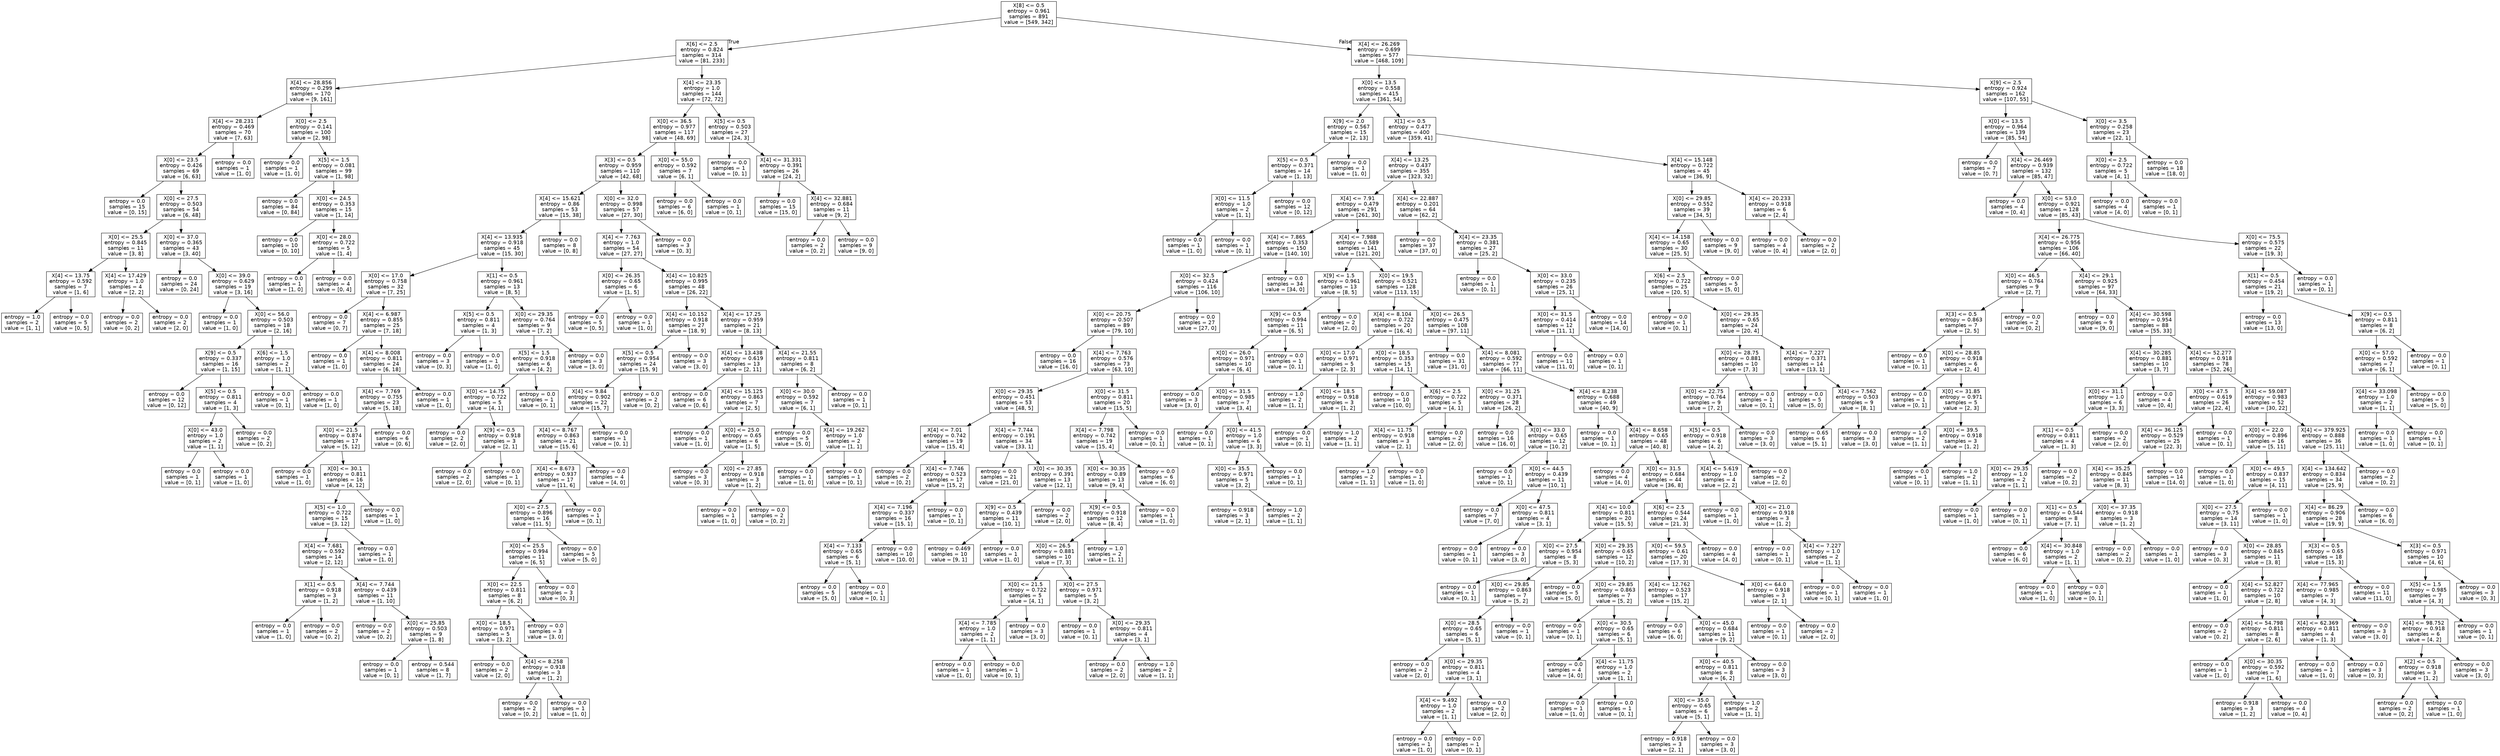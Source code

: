 digraph Tree {
node [shape=box, fontname="helvetica"] ;
edge [fontname="helvetica"] ;
0 [label="X[8] <= 0.5\nentropy = 0.961\nsamples = 891\nvalue = [549, 342]"] ;
1 [label="X[6] <= 2.5\nentropy = 0.824\nsamples = 314\nvalue = [81, 233]"] ;
0 -> 1 [labeldistance=2.5, labelangle=45, headlabel="True"] ;
2 [label="X[4] <= 28.856\nentropy = 0.299\nsamples = 170\nvalue = [9, 161]"] ;
1 -> 2 ;
3 [label="X[4] <= 28.231\nentropy = 0.469\nsamples = 70\nvalue = [7, 63]"] ;
2 -> 3 ;
4 [label="X[0] <= 23.5\nentropy = 0.426\nsamples = 69\nvalue = [6, 63]"] ;
3 -> 4 ;
5 [label="entropy = 0.0\nsamples = 15\nvalue = [0, 15]"] ;
4 -> 5 ;
6 [label="X[0] <= 27.5\nentropy = 0.503\nsamples = 54\nvalue = [6, 48]"] ;
4 -> 6 ;
7 [label="X[0] <= 25.5\nentropy = 0.845\nsamples = 11\nvalue = [3, 8]"] ;
6 -> 7 ;
8 [label="X[4] <= 13.75\nentropy = 0.592\nsamples = 7\nvalue = [1, 6]"] ;
7 -> 8 ;
9 [label="entropy = 1.0\nsamples = 2\nvalue = [1, 1]"] ;
8 -> 9 ;
10 [label="entropy = 0.0\nsamples = 5\nvalue = [0, 5]"] ;
8 -> 10 ;
11 [label="X[4] <= 17.429\nentropy = 1.0\nsamples = 4\nvalue = [2, 2]"] ;
7 -> 11 ;
12 [label="entropy = 0.0\nsamples = 2\nvalue = [0, 2]"] ;
11 -> 12 ;
13 [label="entropy = 0.0\nsamples = 2\nvalue = [2, 0]"] ;
11 -> 13 ;
14 [label="X[0] <= 37.0\nentropy = 0.365\nsamples = 43\nvalue = [3, 40]"] ;
6 -> 14 ;
15 [label="entropy = 0.0\nsamples = 24\nvalue = [0, 24]"] ;
14 -> 15 ;
16 [label="X[0] <= 39.0\nentropy = 0.629\nsamples = 19\nvalue = [3, 16]"] ;
14 -> 16 ;
17 [label="entropy = 0.0\nsamples = 1\nvalue = [1, 0]"] ;
16 -> 17 ;
18 [label="X[0] <= 56.0\nentropy = 0.503\nsamples = 18\nvalue = [2, 16]"] ;
16 -> 18 ;
19 [label="X[9] <= 0.5\nentropy = 0.337\nsamples = 16\nvalue = [1, 15]"] ;
18 -> 19 ;
20 [label="entropy = 0.0\nsamples = 12\nvalue = [0, 12]"] ;
19 -> 20 ;
21 [label="X[5] <= 0.5\nentropy = 0.811\nsamples = 4\nvalue = [1, 3]"] ;
19 -> 21 ;
22 [label="X[0] <= 43.0\nentropy = 1.0\nsamples = 2\nvalue = [1, 1]"] ;
21 -> 22 ;
23 [label="entropy = 0.0\nsamples = 1\nvalue = [0, 1]"] ;
22 -> 23 ;
24 [label="entropy = 0.0\nsamples = 1\nvalue = [1, 0]"] ;
22 -> 24 ;
25 [label="entropy = 0.0\nsamples = 2\nvalue = [0, 2]"] ;
21 -> 25 ;
26 [label="X[6] <= 1.5\nentropy = 1.0\nsamples = 2\nvalue = [1, 1]"] ;
18 -> 26 ;
27 [label="entropy = 0.0\nsamples = 1\nvalue = [0, 1]"] ;
26 -> 27 ;
28 [label="entropy = 0.0\nsamples = 1\nvalue = [1, 0]"] ;
26 -> 28 ;
29 [label="entropy = 0.0\nsamples = 1\nvalue = [1, 0]"] ;
3 -> 29 ;
30 [label="X[0] <= 2.5\nentropy = 0.141\nsamples = 100\nvalue = [2, 98]"] ;
2 -> 30 ;
31 [label="entropy = 0.0\nsamples = 1\nvalue = [1, 0]"] ;
30 -> 31 ;
32 [label="X[5] <= 1.5\nentropy = 0.081\nsamples = 99\nvalue = [1, 98]"] ;
30 -> 32 ;
33 [label="entropy = 0.0\nsamples = 84\nvalue = [0, 84]"] ;
32 -> 33 ;
34 [label="X[0] <= 24.5\nentropy = 0.353\nsamples = 15\nvalue = [1, 14]"] ;
32 -> 34 ;
35 [label="entropy = 0.0\nsamples = 10\nvalue = [0, 10]"] ;
34 -> 35 ;
36 [label="X[0] <= 28.0\nentropy = 0.722\nsamples = 5\nvalue = [1, 4]"] ;
34 -> 36 ;
37 [label="entropy = 0.0\nsamples = 1\nvalue = [1, 0]"] ;
36 -> 37 ;
38 [label="entropy = 0.0\nsamples = 4\nvalue = [0, 4]"] ;
36 -> 38 ;
39 [label="X[4] <= 23.35\nentropy = 1.0\nsamples = 144\nvalue = [72, 72]"] ;
1 -> 39 ;
40 [label="X[0] <= 36.5\nentropy = 0.977\nsamples = 117\nvalue = [48, 69]"] ;
39 -> 40 ;
41 [label="X[3] <= 0.5\nentropy = 0.959\nsamples = 110\nvalue = [42, 68]"] ;
40 -> 41 ;
42 [label="X[4] <= 15.621\nentropy = 0.86\nsamples = 53\nvalue = [15, 38]"] ;
41 -> 42 ;
43 [label="X[4] <= 13.935\nentropy = 0.918\nsamples = 45\nvalue = [15, 30]"] ;
42 -> 43 ;
44 [label="X[0] <= 17.0\nentropy = 0.758\nsamples = 32\nvalue = [7, 25]"] ;
43 -> 44 ;
45 [label="entropy = 0.0\nsamples = 7\nvalue = [0, 7]"] ;
44 -> 45 ;
46 [label="X[4] <= 6.987\nentropy = 0.855\nsamples = 25\nvalue = [7, 18]"] ;
44 -> 46 ;
47 [label="entropy = 0.0\nsamples = 1\nvalue = [1, 0]"] ;
46 -> 47 ;
48 [label="X[4] <= 8.008\nentropy = 0.811\nsamples = 24\nvalue = [6, 18]"] ;
46 -> 48 ;
49 [label="X[4] <= 7.769\nentropy = 0.755\nsamples = 23\nvalue = [5, 18]"] ;
48 -> 49 ;
50 [label="X[0] <= 21.5\nentropy = 0.874\nsamples = 17\nvalue = [5, 12]"] ;
49 -> 50 ;
51 [label="entropy = 0.0\nsamples = 1\nvalue = [1, 0]"] ;
50 -> 51 ;
52 [label="X[0] <= 30.1\nentropy = 0.811\nsamples = 16\nvalue = [4, 12]"] ;
50 -> 52 ;
53 [label="X[5] <= 1.0\nentropy = 0.722\nsamples = 15\nvalue = [3, 12]"] ;
52 -> 53 ;
54 [label="X[4] <= 7.681\nentropy = 0.592\nsamples = 14\nvalue = [2, 12]"] ;
53 -> 54 ;
55 [label="X[1] <= 0.5\nentropy = 0.918\nsamples = 3\nvalue = [1, 2]"] ;
54 -> 55 ;
56 [label="entropy = 0.0\nsamples = 1\nvalue = [1, 0]"] ;
55 -> 56 ;
57 [label="entropy = 0.0\nsamples = 2\nvalue = [0, 2]"] ;
55 -> 57 ;
58 [label="X[4] <= 7.744\nentropy = 0.439\nsamples = 11\nvalue = [1, 10]"] ;
54 -> 58 ;
59 [label="entropy = 0.0\nsamples = 2\nvalue = [0, 2]"] ;
58 -> 59 ;
60 [label="X[0] <= 25.85\nentropy = 0.503\nsamples = 9\nvalue = [1, 8]"] ;
58 -> 60 ;
61 [label="entropy = 0.0\nsamples = 1\nvalue = [0, 1]"] ;
60 -> 61 ;
62 [label="entropy = 0.544\nsamples = 8\nvalue = [1, 7]"] ;
60 -> 62 ;
63 [label="entropy = 0.0\nsamples = 1\nvalue = [1, 0]"] ;
53 -> 63 ;
64 [label="entropy = 0.0\nsamples = 1\nvalue = [1, 0]"] ;
52 -> 64 ;
65 [label="entropy = 0.0\nsamples = 6\nvalue = [0, 6]"] ;
49 -> 65 ;
66 [label="entropy = 0.0\nsamples = 1\nvalue = [1, 0]"] ;
48 -> 66 ;
67 [label="X[1] <= 0.5\nentropy = 0.961\nsamples = 13\nvalue = [8, 5]"] ;
43 -> 67 ;
68 [label="X[5] <= 0.5\nentropy = 0.811\nsamples = 4\nvalue = [1, 3]"] ;
67 -> 68 ;
69 [label="entropy = 0.0\nsamples = 3\nvalue = [0, 3]"] ;
68 -> 69 ;
70 [label="entropy = 0.0\nsamples = 1\nvalue = [1, 0]"] ;
68 -> 70 ;
71 [label="X[0] <= 29.35\nentropy = 0.764\nsamples = 9\nvalue = [7, 2]"] ;
67 -> 71 ;
72 [label="X[5] <= 1.5\nentropy = 0.918\nsamples = 6\nvalue = [4, 2]"] ;
71 -> 72 ;
73 [label="X[0] <= 14.75\nentropy = 0.722\nsamples = 5\nvalue = [4, 1]"] ;
72 -> 73 ;
74 [label="entropy = 0.0\nsamples = 2\nvalue = [2, 0]"] ;
73 -> 74 ;
75 [label="X[9] <= 0.5\nentropy = 0.918\nsamples = 3\nvalue = [2, 1]"] ;
73 -> 75 ;
76 [label="entropy = 0.0\nsamples = 2\nvalue = [2, 0]"] ;
75 -> 76 ;
77 [label="entropy = 0.0\nsamples = 1\nvalue = [0, 1]"] ;
75 -> 77 ;
78 [label="entropy = 0.0\nsamples = 1\nvalue = [0, 1]"] ;
72 -> 78 ;
79 [label="entropy = 0.0\nsamples = 3\nvalue = [3, 0]"] ;
71 -> 79 ;
80 [label="entropy = 0.0\nsamples = 8\nvalue = [0, 8]"] ;
42 -> 80 ;
81 [label="X[0] <= 32.0\nentropy = 0.998\nsamples = 57\nvalue = [27, 30]"] ;
41 -> 81 ;
82 [label="X[4] <= 7.763\nentropy = 1.0\nsamples = 54\nvalue = [27, 27]"] ;
81 -> 82 ;
83 [label="X[0] <= 26.35\nentropy = 0.65\nsamples = 6\nvalue = [1, 5]"] ;
82 -> 83 ;
84 [label="entropy = 0.0\nsamples = 5\nvalue = [0, 5]"] ;
83 -> 84 ;
85 [label="entropy = 0.0\nsamples = 1\nvalue = [1, 0]"] ;
83 -> 85 ;
86 [label="X[4] <= 10.825\nentropy = 0.995\nsamples = 48\nvalue = [26, 22]"] ;
82 -> 86 ;
87 [label="X[4] <= 10.152\nentropy = 0.918\nsamples = 27\nvalue = [18, 9]"] ;
86 -> 87 ;
88 [label="X[5] <= 0.5\nentropy = 0.954\nsamples = 24\nvalue = [15, 9]"] ;
87 -> 88 ;
89 [label="X[4] <= 9.84\nentropy = 0.902\nsamples = 22\nvalue = [15, 7]"] ;
88 -> 89 ;
90 [label="X[4] <= 8.767\nentropy = 0.863\nsamples = 21\nvalue = [15, 6]"] ;
89 -> 90 ;
91 [label="X[4] <= 8.673\nentropy = 0.937\nsamples = 17\nvalue = [11, 6]"] ;
90 -> 91 ;
92 [label="X[0] <= 27.5\nentropy = 0.896\nsamples = 16\nvalue = [11, 5]"] ;
91 -> 92 ;
93 [label="X[0] <= 25.5\nentropy = 0.994\nsamples = 11\nvalue = [6, 5]"] ;
92 -> 93 ;
94 [label="X[0] <= 22.5\nentropy = 0.811\nsamples = 8\nvalue = [6, 2]"] ;
93 -> 94 ;
95 [label="X[0] <= 18.5\nentropy = 0.971\nsamples = 5\nvalue = [3, 2]"] ;
94 -> 95 ;
96 [label="entropy = 0.0\nsamples = 2\nvalue = [2, 0]"] ;
95 -> 96 ;
97 [label="X[4] <= 8.258\nentropy = 0.918\nsamples = 3\nvalue = [1, 2]"] ;
95 -> 97 ;
98 [label="entropy = 0.0\nsamples = 2\nvalue = [0, 2]"] ;
97 -> 98 ;
99 [label="entropy = 0.0\nsamples = 1\nvalue = [1, 0]"] ;
97 -> 99 ;
100 [label="entropy = 0.0\nsamples = 3\nvalue = [3, 0]"] ;
94 -> 100 ;
101 [label="entropy = 0.0\nsamples = 3\nvalue = [0, 3]"] ;
93 -> 101 ;
102 [label="entropy = 0.0\nsamples = 5\nvalue = [5, 0]"] ;
92 -> 102 ;
103 [label="entropy = 0.0\nsamples = 1\nvalue = [0, 1]"] ;
91 -> 103 ;
104 [label="entropy = 0.0\nsamples = 4\nvalue = [4, 0]"] ;
90 -> 104 ;
105 [label="entropy = 0.0\nsamples = 1\nvalue = [0, 1]"] ;
89 -> 105 ;
106 [label="entropy = 0.0\nsamples = 2\nvalue = [0, 2]"] ;
88 -> 106 ;
107 [label="entropy = 0.0\nsamples = 3\nvalue = [3, 0]"] ;
87 -> 107 ;
108 [label="X[4] <= 17.25\nentropy = 0.959\nsamples = 21\nvalue = [8, 13]"] ;
86 -> 108 ;
109 [label="X[4] <= 13.438\nentropy = 0.619\nsamples = 13\nvalue = [2, 11]"] ;
108 -> 109 ;
110 [label="entropy = 0.0\nsamples = 6\nvalue = [0, 6]"] ;
109 -> 110 ;
111 [label="X[4] <= 15.125\nentropy = 0.863\nsamples = 7\nvalue = [2, 5]"] ;
109 -> 111 ;
112 [label="entropy = 0.0\nsamples = 1\nvalue = [1, 0]"] ;
111 -> 112 ;
113 [label="X[0] <= 25.0\nentropy = 0.65\nsamples = 6\nvalue = [1, 5]"] ;
111 -> 113 ;
114 [label="entropy = 0.0\nsamples = 3\nvalue = [0, 3]"] ;
113 -> 114 ;
115 [label="X[0] <= 27.85\nentropy = 0.918\nsamples = 3\nvalue = [1, 2]"] ;
113 -> 115 ;
116 [label="entropy = 0.0\nsamples = 1\nvalue = [1, 0]"] ;
115 -> 116 ;
117 [label="entropy = 0.0\nsamples = 2\nvalue = [0, 2]"] ;
115 -> 117 ;
118 [label="X[4] <= 21.55\nentropy = 0.811\nsamples = 8\nvalue = [6, 2]"] ;
108 -> 118 ;
119 [label="X[0] <= 30.0\nentropy = 0.592\nsamples = 7\nvalue = [6, 1]"] ;
118 -> 119 ;
120 [label="entropy = 0.0\nsamples = 5\nvalue = [5, 0]"] ;
119 -> 120 ;
121 [label="X[4] <= 19.262\nentropy = 1.0\nsamples = 2\nvalue = [1, 1]"] ;
119 -> 121 ;
122 [label="entropy = 0.0\nsamples = 1\nvalue = [1, 0]"] ;
121 -> 122 ;
123 [label="entropy = 0.0\nsamples = 1\nvalue = [0, 1]"] ;
121 -> 123 ;
124 [label="entropy = 0.0\nsamples = 1\nvalue = [0, 1]"] ;
118 -> 124 ;
125 [label="entropy = 0.0\nsamples = 3\nvalue = [0, 3]"] ;
81 -> 125 ;
126 [label="X[0] <= 55.0\nentropy = 0.592\nsamples = 7\nvalue = [6, 1]"] ;
40 -> 126 ;
127 [label="entropy = 0.0\nsamples = 6\nvalue = [6, 0]"] ;
126 -> 127 ;
128 [label="entropy = 0.0\nsamples = 1\nvalue = [0, 1]"] ;
126 -> 128 ;
129 [label="X[5] <= 0.5\nentropy = 0.503\nsamples = 27\nvalue = [24, 3]"] ;
39 -> 129 ;
130 [label="entropy = 0.0\nsamples = 1\nvalue = [0, 1]"] ;
129 -> 130 ;
131 [label="X[4] <= 31.331\nentropy = 0.391\nsamples = 26\nvalue = [24, 2]"] ;
129 -> 131 ;
132 [label="entropy = 0.0\nsamples = 15\nvalue = [15, 0]"] ;
131 -> 132 ;
133 [label="X[4] <= 32.881\nentropy = 0.684\nsamples = 11\nvalue = [9, 2]"] ;
131 -> 133 ;
134 [label="entropy = 0.0\nsamples = 2\nvalue = [0, 2]"] ;
133 -> 134 ;
135 [label="entropy = 0.0\nsamples = 9\nvalue = [9, 0]"] ;
133 -> 135 ;
136 [label="X[4] <= 26.269\nentropy = 0.699\nsamples = 577\nvalue = [468, 109]"] ;
0 -> 136 [labeldistance=2.5, labelangle=-45, headlabel="False"] ;
137 [label="X[0] <= 13.5\nentropy = 0.558\nsamples = 415\nvalue = [361, 54]"] ;
136 -> 137 ;
138 [label="X[9] <= 2.0\nentropy = 0.567\nsamples = 15\nvalue = [2, 13]"] ;
137 -> 138 ;
139 [label="X[5] <= 0.5\nentropy = 0.371\nsamples = 14\nvalue = [1, 13]"] ;
138 -> 139 ;
140 [label="X[0] <= 11.5\nentropy = 1.0\nsamples = 2\nvalue = [1, 1]"] ;
139 -> 140 ;
141 [label="entropy = 0.0\nsamples = 1\nvalue = [1, 0]"] ;
140 -> 141 ;
142 [label="entropy = 0.0\nsamples = 1\nvalue = [0, 1]"] ;
140 -> 142 ;
143 [label="entropy = 0.0\nsamples = 12\nvalue = [0, 12]"] ;
139 -> 143 ;
144 [label="entropy = 0.0\nsamples = 1\nvalue = [1, 0]"] ;
138 -> 144 ;
145 [label="X[1] <= 0.5\nentropy = 0.477\nsamples = 400\nvalue = [359, 41]"] ;
137 -> 145 ;
146 [label="X[4] <= 13.25\nentropy = 0.437\nsamples = 355\nvalue = [323, 32]"] ;
145 -> 146 ;
147 [label="X[4] <= 7.91\nentropy = 0.479\nsamples = 291\nvalue = [261, 30]"] ;
146 -> 147 ;
148 [label="X[4] <= 7.865\nentropy = 0.353\nsamples = 150\nvalue = [140, 10]"] ;
147 -> 148 ;
149 [label="X[0] <= 32.5\nentropy = 0.424\nsamples = 116\nvalue = [106, 10]"] ;
148 -> 149 ;
150 [label="X[0] <= 20.75\nentropy = 0.507\nsamples = 89\nvalue = [79, 10]"] ;
149 -> 150 ;
151 [label="entropy = 0.0\nsamples = 16\nvalue = [16, 0]"] ;
150 -> 151 ;
152 [label="X[4] <= 7.763\nentropy = 0.576\nsamples = 73\nvalue = [63, 10]"] ;
150 -> 152 ;
153 [label="X[0] <= 29.35\nentropy = 0.451\nsamples = 53\nvalue = [48, 5]"] ;
152 -> 153 ;
154 [label="X[4] <= 7.01\nentropy = 0.742\nsamples = 19\nvalue = [15, 4]"] ;
153 -> 154 ;
155 [label="entropy = 0.0\nsamples = 2\nvalue = [0, 2]"] ;
154 -> 155 ;
156 [label="X[4] <= 7.746\nentropy = 0.523\nsamples = 17\nvalue = [15, 2]"] ;
154 -> 156 ;
157 [label="X[4] <= 7.196\nentropy = 0.337\nsamples = 16\nvalue = [15, 1]"] ;
156 -> 157 ;
158 [label="X[4] <= 7.133\nentropy = 0.65\nsamples = 6\nvalue = [5, 1]"] ;
157 -> 158 ;
159 [label="entropy = 0.0\nsamples = 5\nvalue = [5, 0]"] ;
158 -> 159 ;
160 [label="entropy = 0.0\nsamples = 1\nvalue = [0, 1]"] ;
158 -> 160 ;
161 [label="entropy = 0.0\nsamples = 10\nvalue = [10, 0]"] ;
157 -> 161 ;
162 [label="entropy = 0.0\nsamples = 1\nvalue = [0, 1]"] ;
156 -> 162 ;
163 [label="X[4] <= 7.744\nentropy = 0.191\nsamples = 34\nvalue = [33, 1]"] ;
153 -> 163 ;
164 [label="entropy = 0.0\nsamples = 21\nvalue = [21, 0]"] ;
163 -> 164 ;
165 [label="X[0] <= 30.35\nentropy = 0.391\nsamples = 13\nvalue = [12, 1]"] ;
163 -> 165 ;
166 [label="X[9] <= 0.5\nentropy = 0.439\nsamples = 11\nvalue = [10, 1]"] ;
165 -> 166 ;
167 [label="entropy = 0.469\nsamples = 10\nvalue = [9, 1]"] ;
166 -> 167 ;
168 [label="entropy = 0.0\nsamples = 1\nvalue = [1, 0]"] ;
166 -> 168 ;
169 [label="entropy = 0.0\nsamples = 2\nvalue = [2, 0]"] ;
165 -> 169 ;
170 [label="X[0] <= 31.5\nentropy = 0.811\nsamples = 20\nvalue = [15, 5]"] ;
152 -> 170 ;
171 [label="X[4] <= 7.798\nentropy = 0.742\nsamples = 19\nvalue = [15, 4]"] ;
170 -> 171 ;
172 [label="X[0] <= 30.35\nentropy = 0.89\nsamples = 13\nvalue = [9, 4]"] ;
171 -> 172 ;
173 [label="X[9] <= 0.5\nentropy = 0.918\nsamples = 12\nvalue = [8, 4]"] ;
172 -> 173 ;
174 [label="X[0] <= 26.5\nentropy = 0.881\nsamples = 10\nvalue = [7, 3]"] ;
173 -> 174 ;
175 [label="X[0] <= 21.5\nentropy = 0.722\nsamples = 5\nvalue = [4, 1]"] ;
174 -> 175 ;
176 [label="X[4] <= 7.785\nentropy = 1.0\nsamples = 2\nvalue = [1, 1]"] ;
175 -> 176 ;
177 [label="entropy = 0.0\nsamples = 1\nvalue = [1, 0]"] ;
176 -> 177 ;
178 [label="entropy = 0.0\nsamples = 1\nvalue = [0, 1]"] ;
176 -> 178 ;
179 [label="entropy = 0.0\nsamples = 3\nvalue = [3, 0]"] ;
175 -> 179 ;
180 [label="X[0] <= 27.5\nentropy = 0.971\nsamples = 5\nvalue = [3, 2]"] ;
174 -> 180 ;
181 [label="entropy = 0.0\nsamples = 1\nvalue = [0, 1]"] ;
180 -> 181 ;
182 [label="X[0] <= 29.35\nentropy = 0.811\nsamples = 4\nvalue = [3, 1]"] ;
180 -> 182 ;
183 [label="entropy = 0.0\nsamples = 2\nvalue = [2, 0]"] ;
182 -> 183 ;
184 [label="entropy = 1.0\nsamples = 2\nvalue = [1, 1]"] ;
182 -> 184 ;
185 [label="entropy = 1.0\nsamples = 2\nvalue = [1, 1]"] ;
173 -> 185 ;
186 [label="entropy = 0.0\nsamples = 1\nvalue = [1, 0]"] ;
172 -> 186 ;
187 [label="entropy = 0.0\nsamples = 6\nvalue = [6, 0]"] ;
171 -> 187 ;
188 [label="entropy = 0.0\nsamples = 1\nvalue = [0, 1]"] ;
170 -> 188 ;
189 [label="entropy = 0.0\nsamples = 27\nvalue = [27, 0]"] ;
149 -> 189 ;
190 [label="entropy = 0.0\nsamples = 34\nvalue = [34, 0]"] ;
148 -> 190 ;
191 [label="X[4] <= 7.988\nentropy = 0.589\nsamples = 141\nvalue = [121, 20]"] ;
147 -> 191 ;
192 [label="X[9] <= 1.5\nentropy = 0.961\nsamples = 13\nvalue = [8, 5]"] ;
191 -> 192 ;
193 [label="X[9] <= 0.5\nentropy = 0.994\nsamples = 11\nvalue = [6, 5]"] ;
192 -> 193 ;
194 [label="X[0] <= 26.0\nentropy = 0.971\nsamples = 10\nvalue = [6, 4]"] ;
193 -> 194 ;
195 [label="entropy = 0.0\nsamples = 3\nvalue = [3, 0]"] ;
194 -> 195 ;
196 [label="X[0] <= 31.5\nentropy = 0.985\nsamples = 7\nvalue = [3, 4]"] ;
194 -> 196 ;
197 [label="entropy = 0.0\nsamples = 1\nvalue = [0, 1]"] ;
196 -> 197 ;
198 [label="X[0] <= 41.5\nentropy = 1.0\nsamples = 6\nvalue = [3, 3]"] ;
196 -> 198 ;
199 [label="X[0] <= 35.5\nentropy = 0.971\nsamples = 5\nvalue = [3, 2]"] ;
198 -> 199 ;
200 [label="entropy = 0.918\nsamples = 3\nvalue = [2, 1]"] ;
199 -> 200 ;
201 [label="entropy = 1.0\nsamples = 2\nvalue = [1, 1]"] ;
199 -> 201 ;
202 [label="entropy = 0.0\nsamples = 1\nvalue = [0, 1]"] ;
198 -> 202 ;
203 [label="entropy = 0.0\nsamples = 1\nvalue = [0, 1]"] ;
193 -> 203 ;
204 [label="entropy = 0.0\nsamples = 2\nvalue = [2, 0]"] ;
192 -> 204 ;
205 [label="X[0] <= 19.5\nentropy = 0.521\nsamples = 128\nvalue = [113, 15]"] ;
191 -> 205 ;
206 [label="X[4] <= 8.104\nentropy = 0.722\nsamples = 20\nvalue = [16, 4]"] ;
205 -> 206 ;
207 [label="X[0] <= 17.0\nentropy = 0.971\nsamples = 5\nvalue = [2, 3]"] ;
206 -> 207 ;
208 [label="entropy = 1.0\nsamples = 2\nvalue = [1, 1]"] ;
207 -> 208 ;
209 [label="X[0] <= 18.5\nentropy = 0.918\nsamples = 3\nvalue = [1, 2]"] ;
207 -> 209 ;
210 [label="entropy = 0.0\nsamples = 1\nvalue = [0, 1]"] ;
209 -> 210 ;
211 [label="entropy = 1.0\nsamples = 2\nvalue = [1, 1]"] ;
209 -> 211 ;
212 [label="X[0] <= 18.5\nentropy = 0.353\nsamples = 15\nvalue = [14, 1]"] ;
206 -> 212 ;
213 [label="entropy = 0.0\nsamples = 10\nvalue = [10, 0]"] ;
212 -> 213 ;
214 [label="X[6] <= 2.5\nentropy = 0.722\nsamples = 5\nvalue = [4, 1]"] ;
212 -> 214 ;
215 [label="X[4] <= 11.75\nentropy = 0.918\nsamples = 3\nvalue = [2, 1]"] ;
214 -> 215 ;
216 [label="entropy = 1.0\nsamples = 2\nvalue = [1, 1]"] ;
215 -> 216 ;
217 [label="entropy = 0.0\nsamples = 1\nvalue = [1, 0]"] ;
215 -> 217 ;
218 [label="entropy = 0.0\nsamples = 2\nvalue = [2, 0]"] ;
214 -> 218 ;
219 [label="X[0] <= 26.5\nentropy = 0.475\nsamples = 108\nvalue = [97, 11]"] ;
205 -> 219 ;
220 [label="entropy = 0.0\nsamples = 31\nvalue = [31, 0]"] ;
219 -> 220 ;
221 [label="X[4] <= 8.081\nentropy = 0.592\nsamples = 77\nvalue = [66, 11]"] ;
219 -> 221 ;
222 [label="X[0] <= 31.25\nentropy = 0.371\nsamples = 28\nvalue = [26, 2]"] ;
221 -> 222 ;
223 [label="entropy = 0.0\nsamples = 16\nvalue = [16, 0]"] ;
222 -> 223 ;
224 [label="X[0] <= 33.0\nentropy = 0.65\nsamples = 12\nvalue = [10, 2]"] ;
222 -> 224 ;
225 [label="entropy = 0.0\nsamples = 1\nvalue = [0, 1]"] ;
224 -> 225 ;
226 [label="X[0] <= 44.5\nentropy = 0.439\nsamples = 11\nvalue = [10, 1]"] ;
224 -> 226 ;
227 [label="entropy = 0.0\nsamples = 7\nvalue = [7, 0]"] ;
226 -> 227 ;
228 [label="X[0] <= 47.5\nentropy = 0.811\nsamples = 4\nvalue = [3, 1]"] ;
226 -> 228 ;
229 [label="entropy = 0.0\nsamples = 1\nvalue = [0, 1]"] ;
228 -> 229 ;
230 [label="entropy = 0.0\nsamples = 3\nvalue = [3, 0]"] ;
228 -> 230 ;
231 [label="X[4] <= 8.238\nentropy = 0.688\nsamples = 49\nvalue = [40, 9]"] ;
221 -> 231 ;
232 [label="entropy = 0.0\nsamples = 1\nvalue = [0, 1]"] ;
231 -> 232 ;
233 [label="X[4] <= 8.658\nentropy = 0.65\nsamples = 48\nvalue = [40, 8]"] ;
231 -> 233 ;
234 [label="entropy = 0.0\nsamples = 4\nvalue = [4, 0]"] ;
233 -> 234 ;
235 [label="X[0] <= 31.5\nentropy = 0.684\nsamples = 44\nvalue = [36, 8]"] ;
233 -> 235 ;
236 [label="X[4] <= 10.0\nentropy = 0.811\nsamples = 20\nvalue = [15, 5]"] ;
235 -> 236 ;
237 [label="X[0] <= 27.5\nentropy = 0.954\nsamples = 8\nvalue = [5, 3]"] ;
236 -> 237 ;
238 [label="entropy = 0.0\nsamples = 1\nvalue = [0, 1]"] ;
237 -> 238 ;
239 [label="X[0] <= 29.85\nentropy = 0.863\nsamples = 7\nvalue = [5, 2]"] ;
237 -> 239 ;
240 [label="X[0] <= 28.5\nentropy = 0.65\nsamples = 6\nvalue = [5, 1]"] ;
239 -> 240 ;
241 [label="entropy = 0.0\nsamples = 2\nvalue = [2, 0]"] ;
240 -> 241 ;
242 [label="X[0] <= 29.35\nentropy = 0.811\nsamples = 4\nvalue = [3, 1]"] ;
240 -> 242 ;
243 [label="X[4] <= 9.492\nentropy = 1.0\nsamples = 2\nvalue = [1, 1]"] ;
242 -> 243 ;
244 [label="entropy = 0.0\nsamples = 1\nvalue = [1, 0]"] ;
243 -> 244 ;
245 [label="entropy = 0.0\nsamples = 1\nvalue = [0, 1]"] ;
243 -> 245 ;
246 [label="entropy = 0.0\nsamples = 2\nvalue = [2, 0]"] ;
242 -> 246 ;
247 [label="entropy = 0.0\nsamples = 1\nvalue = [0, 1]"] ;
239 -> 247 ;
248 [label="X[0] <= 29.35\nentropy = 0.65\nsamples = 12\nvalue = [10, 2]"] ;
236 -> 248 ;
249 [label="entropy = 0.0\nsamples = 5\nvalue = [5, 0]"] ;
248 -> 249 ;
250 [label="X[0] <= 29.85\nentropy = 0.863\nsamples = 7\nvalue = [5, 2]"] ;
248 -> 250 ;
251 [label="entropy = 0.0\nsamples = 1\nvalue = [0, 1]"] ;
250 -> 251 ;
252 [label="X[0] <= 30.5\nentropy = 0.65\nsamples = 6\nvalue = [5, 1]"] ;
250 -> 252 ;
253 [label="entropy = 0.0\nsamples = 4\nvalue = [4, 0]"] ;
252 -> 253 ;
254 [label="X[4] <= 11.75\nentropy = 1.0\nsamples = 2\nvalue = [1, 1]"] ;
252 -> 254 ;
255 [label="entropy = 0.0\nsamples = 1\nvalue = [1, 0]"] ;
254 -> 255 ;
256 [label="entropy = 0.0\nsamples = 1\nvalue = [0, 1]"] ;
254 -> 256 ;
257 [label="X[6] <= 2.5\nentropy = 0.544\nsamples = 24\nvalue = [21, 3]"] ;
235 -> 257 ;
258 [label="X[0] <= 59.5\nentropy = 0.61\nsamples = 20\nvalue = [17, 3]"] ;
257 -> 258 ;
259 [label="X[4] <= 12.762\nentropy = 0.523\nsamples = 17\nvalue = [15, 2]"] ;
258 -> 259 ;
260 [label="entropy = 0.0\nsamples = 6\nvalue = [6, 0]"] ;
259 -> 260 ;
261 [label="X[0] <= 45.0\nentropy = 0.684\nsamples = 11\nvalue = [9, 2]"] ;
259 -> 261 ;
262 [label="X[0] <= 40.5\nentropy = 0.811\nsamples = 8\nvalue = [6, 2]"] ;
261 -> 262 ;
263 [label="X[0] <= 35.0\nentropy = 0.65\nsamples = 6\nvalue = [5, 1]"] ;
262 -> 263 ;
264 [label="entropy = 0.918\nsamples = 3\nvalue = [2, 1]"] ;
263 -> 264 ;
265 [label="entropy = 0.0\nsamples = 3\nvalue = [3, 0]"] ;
263 -> 265 ;
266 [label="entropy = 1.0\nsamples = 2\nvalue = [1, 1]"] ;
262 -> 266 ;
267 [label="entropy = 0.0\nsamples = 3\nvalue = [3, 0]"] ;
261 -> 267 ;
268 [label="X[0] <= 64.0\nentropy = 0.918\nsamples = 3\nvalue = [2, 1]"] ;
258 -> 268 ;
269 [label="entropy = 0.0\nsamples = 1\nvalue = [0, 1]"] ;
268 -> 269 ;
270 [label="entropy = 0.0\nsamples = 2\nvalue = [2, 0]"] ;
268 -> 270 ;
271 [label="entropy = 0.0\nsamples = 4\nvalue = [4, 0]"] ;
257 -> 271 ;
272 [label="X[4] <= 22.887\nentropy = 0.201\nsamples = 64\nvalue = [62, 2]"] ;
146 -> 272 ;
273 [label="entropy = 0.0\nsamples = 37\nvalue = [37, 0]"] ;
272 -> 273 ;
274 [label="X[4] <= 23.35\nentropy = 0.381\nsamples = 27\nvalue = [25, 2]"] ;
272 -> 274 ;
275 [label="entropy = 0.0\nsamples = 1\nvalue = [0, 1]"] ;
274 -> 275 ;
276 [label="X[0] <= 33.0\nentropy = 0.235\nsamples = 26\nvalue = [25, 1]"] ;
274 -> 276 ;
277 [label="X[0] <= 31.5\nentropy = 0.414\nsamples = 12\nvalue = [11, 1]"] ;
276 -> 277 ;
278 [label="entropy = 0.0\nsamples = 11\nvalue = [11, 0]"] ;
277 -> 278 ;
279 [label="entropy = 0.0\nsamples = 1\nvalue = [0, 1]"] ;
277 -> 279 ;
280 [label="entropy = 0.0\nsamples = 14\nvalue = [14, 0]"] ;
276 -> 280 ;
281 [label="X[4] <= 15.148\nentropy = 0.722\nsamples = 45\nvalue = [36, 9]"] ;
145 -> 281 ;
282 [label="X[0] <= 29.85\nentropy = 0.552\nsamples = 39\nvalue = [34, 5]"] ;
281 -> 282 ;
283 [label="X[4] <= 14.158\nentropy = 0.65\nsamples = 30\nvalue = [25, 5]"] ;
282 -> 283 ;
284 [label="X[6] <= 2.5\nentropy = 0.722\nsamples = 25\nvalue = [20, 5]"] ;
283 -> 284 ;
285 [label="entropy = 0.0\nsamples = 1\nvalue = [0, 1]"] ;
284 -> 285 ;
286 [label="X[0] <= 29.35\nentropy = 0.65\nsamples = 24\nvalue = [20, 4]"] ;
284 -> 286 ;
287 [label="X[0] <= 28.75\nentropy = 0.881\nsamples = 10\nvalue = [7, 3]"] ;
286 -> 287 ;
288 [label="X[0] <= 22.75\nentropy = 0.764\nsamples = 9\nvalue = [7, 2]"] ;
287 -> 288 ;
289 [label="X[5] <= 0.5\nentropy = 0.918\nsamples = 6\nvalue = [4, 2]"] ;
288 -> 289 ;
290 [label="X[4] <= 5.619\nentropy = 1.0\nsamples = 4\nvalue = [2, 2]"] ;
289 -> 290 ;
291 [label="entropy = 0.0\nsamples = 1\nvalue = [1, 0]"] ;
290 -> 291 ;
292 [label="X[0] <= 21.0\nentropy = 0.918\nsamples = 3\nvalue = [1, 2]"] ;
290 -> 292 ;
293 [label="entropy = 0.0\nsamples = 1\nvalue = [0, 1]"] ;
292 -> 293 ;
294 [label="X[4] <= 7.227\nentropy = 1.0\nsamples = 2\nvalue = [1, 1]"] ;
292 -> 294 ;
295 [label="entropy = 0.0\nsamples = 1\nvalue = [0, 1]"] ;
294 -> 295 ;
296 [label="entropy = 0.0\nsamples = 1\nvalue = [1, 0]"] ;
294 -> 296 ;
297 [label="entropy = 0.0\nsamples = 2\nvalue = [2, 0]"] ;
289 -> 297 ;
298 [label="entropy = 0.0\nsamples = 3\nvalue = [3, 0]"] ;
288 -> 298 ;
299 [label="entropy = 0.0\nsamples = 1\nvalue = [0, 1]"] ;
287 -> 299 ;
300 [label="X[4] <= 7.227\nentropy = 0.371\nsamples = 14\nvalue = [13, 1]"] ;
286 -> 300 ;
301 [label="entropy = 0.0\nsamples = 5\nvalue = [5, 0]"] ;
300 -> 301 ;
302 [label="X[4] <= 7.562\nentropy = 0.503\nsamples = 9\nvalue = [8, 1]"] ;
300 -> 302 ;
303 [label="entropy = 0.65\nsamples = 6\nvalue = [5, 1]"] ;
302 -> 303 ;
304 [label="entropy = 0.0\nsamples = 3\nvalue = [3, 0]"] ;
302 -> 304 ;
305 [label="entropy = 0.0\nsamples = 5\nvalue = [5, 0]"] ;
283 -> 305 ;
306 [label="entropy = 0.0\nsamples = 9\nvalue = [9, 0]"] ;
282 -> 306 ;
307 [label="X[4] <= 20.233\nentropy = 0.918\nsamples = 6\nvalue = [2, 4]"] ;
281 -> 307 ;
308 [label="entropy = 0.0\nsamples = 4\nvalue = [0, 4]"] ;
307 -> 308 ;
309 [label="entropy = 0.0\nsamples = 2\nvalue = [2, 0]"] ;
307 -> 309 ;
310 [label="X[9] <= 2.5\nentropy = 0.924\nsamples = 162\nvalue = [107, 55]"] ;
136 -> 310 ;
311 [label="X[0] <= 13.5\nentropy = 0.964\nsamples = 139\nvalue = [85, 54]"] ;
310 -> 311 ;
312 [label="entropy = 0.0\nsamples = 7\nvalue = [0, 7]"] ;
311 -> 312 ;
313 [label="X[4] <= 26.469\nentropy = 0.939\nsamples = 132\nvalue = [85, 47]"] ;
311 -> 313 ;
314 [label="entropy = 0.0\nsamples = 4\nvalue = [0, 4]"] ;
313 -> 314 ;
315 [label="X[0] <= 53.0\nentropy = 0.921\nsamples = 128\nvalue = [85, 43]"] ;
313 -> 315 ;
316 [label="X[4] <= 26.775\nentropy = 0.956\nsamples = 106\nvalue = [66, 40]"] ;
315 -> 316 ;
317 [label="X[0] <= 46.5\nentropy = 0.764\nsamples = 9\nvalue = [2, 7]"] ;
316 -> 317 ;
318 [label="X[3] <= 0.5\nentropy = 0.863\nsamples = 7\nvalue = [2, 5]"] ;
317 -> 318 ;
319 [label="entropy = 0.0\nsamples = 1\nvalue = [0, 1]"] ;
318 -> 319 ;
320 [label="X[0] <= 28.85\nentropy = 0.918\nsamples = 6\nvalue = [2, 4]"] ;
318 -> 320 ;
321 [label="entropy = 0.0\nsamples = 1\nvalue = [0, 1]"] ;
320 -> 321 ;
322 [label="X[0] <= 31.85\nentropy = 0.971\nsamples = 5\nvalue = [2, 3]"] ;
320 -> 322 ;
323 [label="entropy = 1.0\nsamples = 2\nvalue = [1, 1]"] ;
322 -> 323 ;
324 [label="X[0] <= 39.5\nentropy = 0.918\nsamples = 3\nvalue = [1, 2]"] ;
322 -> 324 ;
325 [label="entropy = 0.0\nsamples = 1\nvalue = [0, 1]"] ;
324 -> 325 ;
326 [label="entropy = 1.0\nsamples = 2\nvalue = [1, 1]"] ;
324 -> 326 ;
327 [label="entropy = 0.0\nsamples = 2\nvalue = [0, 2]"] ;
317 -> 327 ;
328 [label="X[4] <= 29.1\nentropy = 0.925\nsamples = 97\nvalue = [64, 33]"] ;
316 -> 328 ;
329 [label="entropy = 0.0\nsamples = 9\nvalue = [9, 0]"] ;
328 -> 329 ;
330 [label="X[4] <= 30.598\nentropy = 0.954\nsamples = 88\nvalue = [55, 33]"] ;
328 -> 330 ;
331 [label="X[4] <= 30.285\nentropy = 0.881\nsamples = 10\nvalue = [3, 7]"] ;
330 -> 331 ;
332 [label="X[0] <= 31.1\nentropy = 1.0\nsamples = 6\nvalue = [3, 3]"] ;
331 -> 332 ;
333 [label="X[1] <= 0.5\nentropy = 0.811\nsamples = 4\nvalue = [1, 3]"] ;
332 -> 333 ;
334 [label="X[0] <= 29.35\nentropy = 1.0\nsamples = 2\nvalue = [1, 1]"] ;
333 -> 334 ;
335 [label="entropy = 0.0\nsamples = 1\nvalue = [1, 0]"] ;
334 -> 335 ;
336 [label="entropy = 0.0\nsamples = 1\nvalue = [0, 1]"] ;
334 -> 336 ;
337 [label="entropy = 0.0\nsamples = 2\nvalue = [0, 2]"] ;
333 -> 337 ;
338 [label="entropy = 0.0\nsamples = 2\nvalue = [2, 0]"] ;
332 -> 338 ;
339 [label="entropy = 0.0\nsamples = 4\nvalue = [0, 4]"] ;
331 -> 339 ;
340 [label="X[4] <= 52.277\nentropy = 0.918\nsamples = 78\nvalue = [52, 26]"] ;
330 -> 340 ;
341 [label="X[0] <= 47.5\nentropy = 0.619\nsamples = 26\nvalue = [22, 4]"] ;
340 -> 341 ;
342 [label="X[4] <= 36.125\nentropy = 0.529\nsamples = 25\nvalue = [22, 3]"] ;
341 -> 342 ;
343 [label="X[4] <= 35.25\nentropy = 0.845\nsamples = 11\nvalue = [8, 3]"] ;
342 -> 343 ;
344 [label="X[1] <= 0.5\nentropy = 0.544\nsamples = 8\nvalue = [7, 1]"] ;
343 -> 344 ;
345 [label="entropy = 0.0\nsamples = 6\nvalue = [6, 0]"] ;
344 -> 345 ;
346 [label="X[4] <= 30.848\nentropy = 1.0\nsamples = 2\nvalue = [1, 1]"] ;
344 -> 346 ;
347 [label="entropy = 0.0\nsamples = 1\nvalue = [1, 0]"] ;
346 -> 347 ;
348 [label="entropy = 0.0\nsamples = 1\nvalue = [0, 1]"] ;
346 -> 348 ;
349 [label="X[0] <= 37.35\nentropy = 0.918\nsamples = 3\nvalue = [1, 2]"] ;
343 -> 349 ;
350 [label="entropy = 0.0\nsamples = 2\nvalue = [0, 2]"] ;
349 -> 350 ;
351 [label="entropy = 0.0\nsamples = 1\nvalue = [1, 0]"] ;
349 -> 351 ;
352 [label="entropy = 0.0\nsamples = 14\nvalue = [14, 0]"] ;
342 -> 352 ;
353 [label="entropy = 0.0\nsamples = 1\nvalue = [0, 1]"] ;
341 -> 353 ;
354 [label="X[4] <= 59.087\nentropy = 0.983\nsamples = 52\nvalue = [30, 22]"] ;
340 -> 354 ;
355 [label="X[0] <= 22.0\nentropy = 0.896\nsamples = 16\nvalue = [5, 11]"] ;
354 -> 355 ;
356 [label="entropy = 0.0\nsamples = 1\nvalue = [1, 0]"] ;
355 -> 356 ;
357 [label="X[0] <= 49.5\nentropy = 0.837\nsamples = 15\nvalue = [4, 11]"] ;
355 -> 357 ;
358 [label="X[0] <= 27.5\nentropy = 0.75\nsamples = 14\nvalue = [3, 11]"] ;
357 -> 358 ;
359 [label="entropy = 0.0\nsamples = 3\nvalue = [0, 3]"] ;
358 -> 359 ;
360 [label="X[0] <= 28.85\nentropy = 0.845\nsamples = 11\nvalue = [3, 8]"] ;
358 -> 360 ;
361 [label="entropy = 0.0\nsamples = 1\nvalue = [1, 0]"] ;
360 -> 361 ;
362 [label="X[4] <= 52.827\nentropy = 0.722\nsamples = 10\nvalue = [2, 8]"] ;
360 -> 362 ;
363 [label="entropy = 0.0\nsamples = 2\nvalue = [0, 2]"] ;
362 -> 363 ;
364 [label="X[4] <= 54.798\nentropy = 0.811\nsamples = 8\nvalue = [2, 6]"] ;
362 -> 364 ;
365 [label="entropy = 0.0\nsamples = 1\nvalue = [1, 0]"] ;
364 -> 365 ;
366 [label="X[0] <= 30.35\nentropy = 0.592\nsamples = 7\nvalue = [1, 6]"] ;
364 -> 366 ;
367 [label="entropy = 0.918\nsamples = 3\nvalue = [1, 2]"] ;
366 -> 367 ;
368 [label="entropy = 0.0\nsamples = 4\nvalue = [0, 4]"] ;
366 -> 368 ;
369 [label="entropy = 0.0\nsamples = 1\nvalue = [1, 0]"] ;
357 -> 369 ;
370 [label="X[4] <= 379.925\nentropy = 0.888\nsamples = 36\nvalue = [25, 11]"] ;
354 -> 370 ;
371 [label="X[4] <= 134.642\nentropy = 0.834\nsamples = 34\nvalue = [25, 9]"] ;
370 -> 371 ;
372 [label="X[4] <= 86.29\nentropy = 0.906\nsamples = 28\nvalue = [19, 9]"] ;
371 -> 372 ;
373 [label="X[3] <= 0.5\nentropy = 0.65\nsamples = 18\nvalue = [15, 3]"] ;
372 -> 373 ;
374 [label="X[4] <= 77.965\nentropy = 0.985\nsamples = 7\nvalue = [4, 3]"] ;
373 -> 374 ;
375 [label="X[4] <= 62.369\nentropy = 0.811\nsamples = 4\nvalue = [1, 3]"] ;
374 -> 375 ;
376 [label="entropy = 0.0\nsamples = 1\nvalue = [1, 0]"] ;
375 -> 376 ;
377 [label="entropy = 0.0\nsamples = 3\nvalue = [0, 3]"] ;
375 -> 377 ;
378 [label="entropy = 0.0\nsamples = 3\nvalue = [3, 0]"] ;
374 -> 378 ;
379 [label="entropy = 0.0\nsamples = 11\nvalue = [11, 0]"] ;
373 -> 379 ;
380 [label="X[3] <= 0.5\nentropy = 0.971\nsamples = 10\nvalue = [4, 6]"] ;
372 -> 380 ;
381 [label="X[5] <= 1.5\nentropy = 0.985\nsamples = 7\nvalue = [4, 3]"] ;
380 -> 381 ;
382 [label="X[4] <= 98.752\nentropy = 0.918\nsamples = 6\nvalue = [4, 2]"] ;
381 -> 382 ;
383 [label="X[2] <= 0.5\nentropy = 0.918\nsamples = 3\nvalue = [1, 2]"] ;
382 -> 383 ;
384 [label="entropy = 0.0\nsamples = 2\nvalue = [0, 2]"] ;
383 -> 384 ;
385 [label="entropy = 0.0\nsamples = 1\nvalue = [1, 0]"] ;
383 -> 385 ;
386 [label="entropy = 0.0\nsamples = 3\nvalue = [3, 0]"] ;
382 -> 386 ;
387 [label="entropy = 0.0\nsamples = 1\nvalue = [0, 1]"] ;
381 -> 387 ;
388 [label="entropy = 0.0\nsamples = 3\nvalue = [0, 3]"] ;
380 -> 388 ;
389 [label="entropy = 0.0\nsamples = 6\nvalue = [6, 0]"] ;
371 -> 389 ;
390 [label="entropy = 0.0\nsamples = 2\nvalue = [0, 2]"] ;
370 -> 390 ;
391 [label="X[0] <= 75.5\nentropy = 0.575\nsamples = 22\nvalue = [19, 3]"] ;
315 -> 391 ;
392 [label="X[1] <= 0.5\nentropy = 0.454\nsamples = 21\nvalue = [19, 2]"] ;
391 -> 392 ;
393 [label="entropy = 0.0\nsamples = 13\nvalue = [13, 0]"] ;
392 -> 393 ;
394 [label="X[9] <= 0.5\nentropy = 0.811\nsamples = 8\nvalue = [6, 2]"] ;
392 -> 394 ;
395 [label="X[0] <= 57.0\nentropy = 0.592\nsamples = 7\nvalue = [6, 1]"] ;
394 -> 395 ;
396 [label="X[4] <= 33.098\nentropy = 1.0\nsamples = 2\nvalue = [1, 1]"] ;
395 -> 396 ;
397 [label="entropy = 0.0\nsamples = 1\nvalue = [1, 0]"] ;
396 -> 397 ;
398 [label="entropy = 0.0\nsamples = 1\nvalue = [0, 1]"] ;
396 -> 398 ;
399 [label="entropy = 0.0\nsamples = 5\nvalue = [5, 0]"] ;
395 -> 399 ;
400 [label="entropy = 0.0\nsamples = 1\nvalue = [0, 1]"] ;
394 -> 400 ;
401 [label="entropy = 0.0\nsamples = 1\nvalue = [0, 1]"] ;
391 -> 401 ;
402 [label="X[0] <= 3.5\nentropy = 0.258\nsamples = 23\nvalue = [22, 1]"] ;
310 -> 402 ;
403 [label="X[0] <= 2.5\nentropy = 0.722\nsamples = 5\nvalue = [4, 1]"] ;
402 -> 403 ;
404 [label="entropy = 0.0\nsamples = 4\nvalue = [4, 0]"] ;
403 -> 404 ;
405 [label="entropy = 0.0\nsamples = 1\nvalue = [0, 1]"] ;
403 -> 405 ;
406 [label="entropy = 0.0\nsamples = 18\nvalue = [18, 0]"] ;
402 -> 406 ;
}
